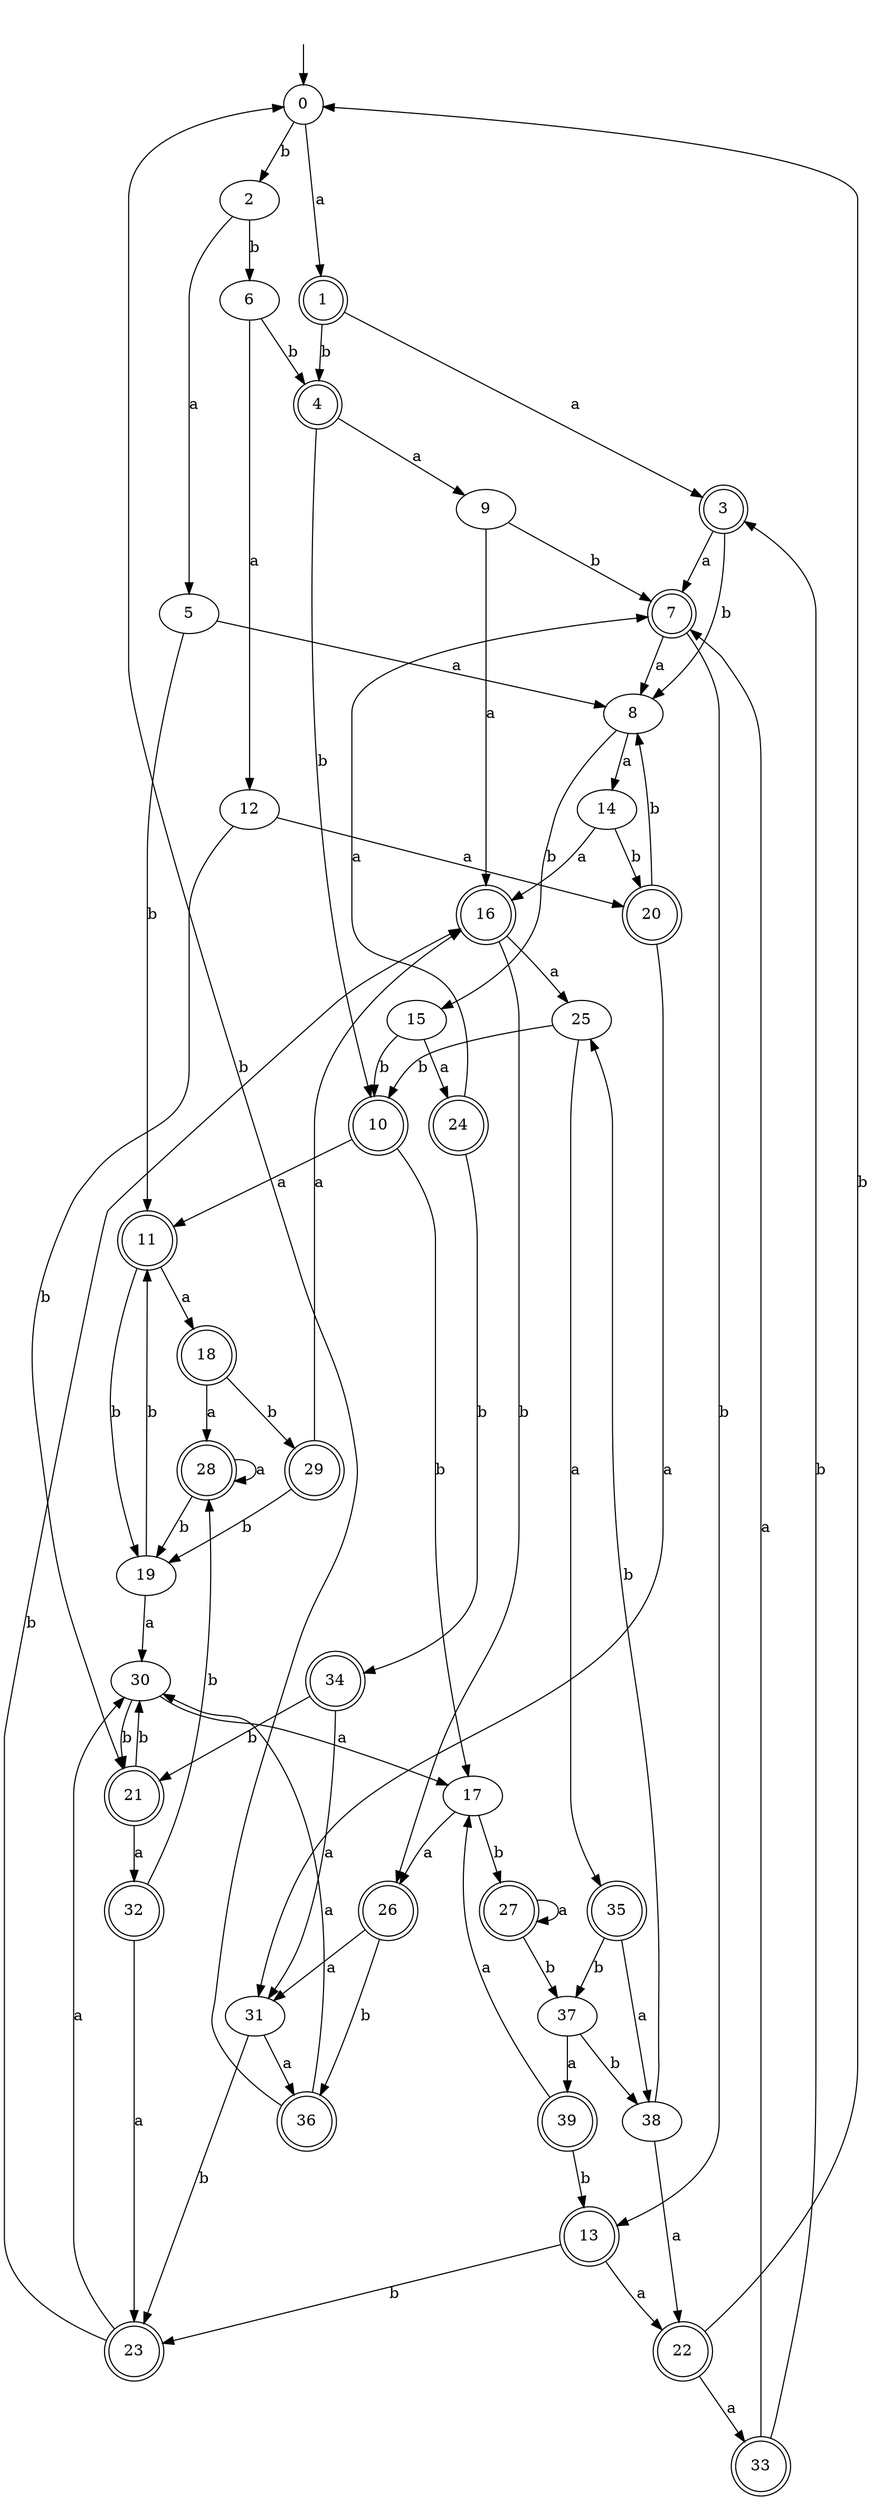 digraph RandomDFA {
  __start0 [label="", shape=none];
  __start0 -> 0 [label=""];
  0 [shape=circle]
  0 -> 1 [label="a"]
  0 -> 2 [label="b"]
  1 [shape=doublecircle]
  1 -> 3 [label="a"]
  1 -> 4 [label="b"]
  2
  2 -> 5 [label="a"]
  2 -> 6 [label="b"]
  3 [shape=doublecircle]
  3 -> 7 [label="a"]
  3 -> 8 [label="b"]
  4 [shape=doublecircle]
  4 -> 9 [label="a"]
  4 -> 10 [label="b"]
  5
  5 -> 8 [label="a"]
  5 -> 11 [label="b"]
  6
  6 -> 12 [label="a"]
  6 -> 4 [label="b"]
  7 [shape=doublecircle]
  7 -> 8 [label="a"]
  7 -> 13 [label="b"]
  8
  8 -> 14 [label="a"]
  8 -> 15 [label="b"]
  9
  9 -> 16 [label="a"]
  9 -> 7 [label="b"]
  10 [shape=doublecircle]
  10 -> 11 [label="a"]
  10 -> 17 [label="b"]
  11 [shape=doublecircle]
  11 -> 18 [label="a"]
  11 -> 19 [label="b"]
  12
  12 -> 20 [label="a"]
  12 -> 21 [label="b"]
  13 [shape=doublecircle]
  13 -> 22 [label="a"]
  13 -> 23 [label="b"]
  14
  14 -> 16 [label="a"]
  14 -> 20 [label="b"]
  15
  15 -> 24 [label="a"]
  15 -> 10 [label="b"]
  16 [shape=doublecircle]
  16 -> 25 [label="a"]
  16 -> 26 [label="b"]
  17
  17 -> 26 [label="a"]
  17 -> 27 [label="b"]
  18 [shape=doublecircle]
  18 -> 28 [label="a"]
  18 -> 29 [label="b"]
  19
  19 -> 30 [label="a"]
  19 -> 11 [label="b"]
  20 [shape=doublecircle]
  20 -> 31 [label="a"]
  20 -> 8 [label="b"]
  21 [shape=doublecircle]
  21 -> 32 [label="a"]
  21 -> 30 [label="b"]
  22 [shape=doublecircle]
  22 -> 33 [label="a"]
  22 -> 0 [label="b"]
  23 [shape=doublecircle]
  23 -> 30 [label="a"]
  23 -> 16 [label="b"]
  24 [shape=doublecircle]
  24 -> 7 [label="a"]
  24 -> 34 [label="b"]
  25
  25 -> 35 [label="a"]
  25 -> 10 [label="b"]
  26 [shape=doublecircle]
  26 -> 31 [label="a"]
  26 -> 36 [label="b"]
  27 [shape=doublecircle]
  27 -> 27 [label="a"]
  27 -> 37 [label="b"]
  28 [shape=doublecircle]
  28 -> 28 [label="a"]
  28 -> 19 [label="b"]
  29 [shape=doublecircle]
  29 -> 16 [label="a"]
  29 -> 19 [label="b"]
  30
  30 -> 17 [label="a"]
  30 -> 21 [label="b"]
  31
  31 -> 36 [label="a"]
  31 -> 23 [label="b"]
  32 [shape=doublecircle]
  32 -> 23 [label="a"]
  32 -> 28 [label="b"]
  33 [shape=doublecircle]
  33 -> 7 [label="a"]
  33 -> 3 [label="b"]
  34 [shape=doublecircle]
  34 -> 31 [label="a"]
  34 -> 21 [label="b"]
  35 [shape=doublecircle]
  35 -> 38 [label="a"]
  35 -> 37 [label="b"]
  36 [shape=doublecircle]
  36 -> 30 [label="a"]
  36 -> 0 [label="b"]
  37
  37 -> 39 [label="a"]
  37 -> 38 [label="b"]
  38
  38 -> 22 [label="a"]
  38 -> 25 [label="b"]
  39 [shape=doublecircle]
  39 -> 17 [label="a"]
  39 -> 13 [label="b"]
}

